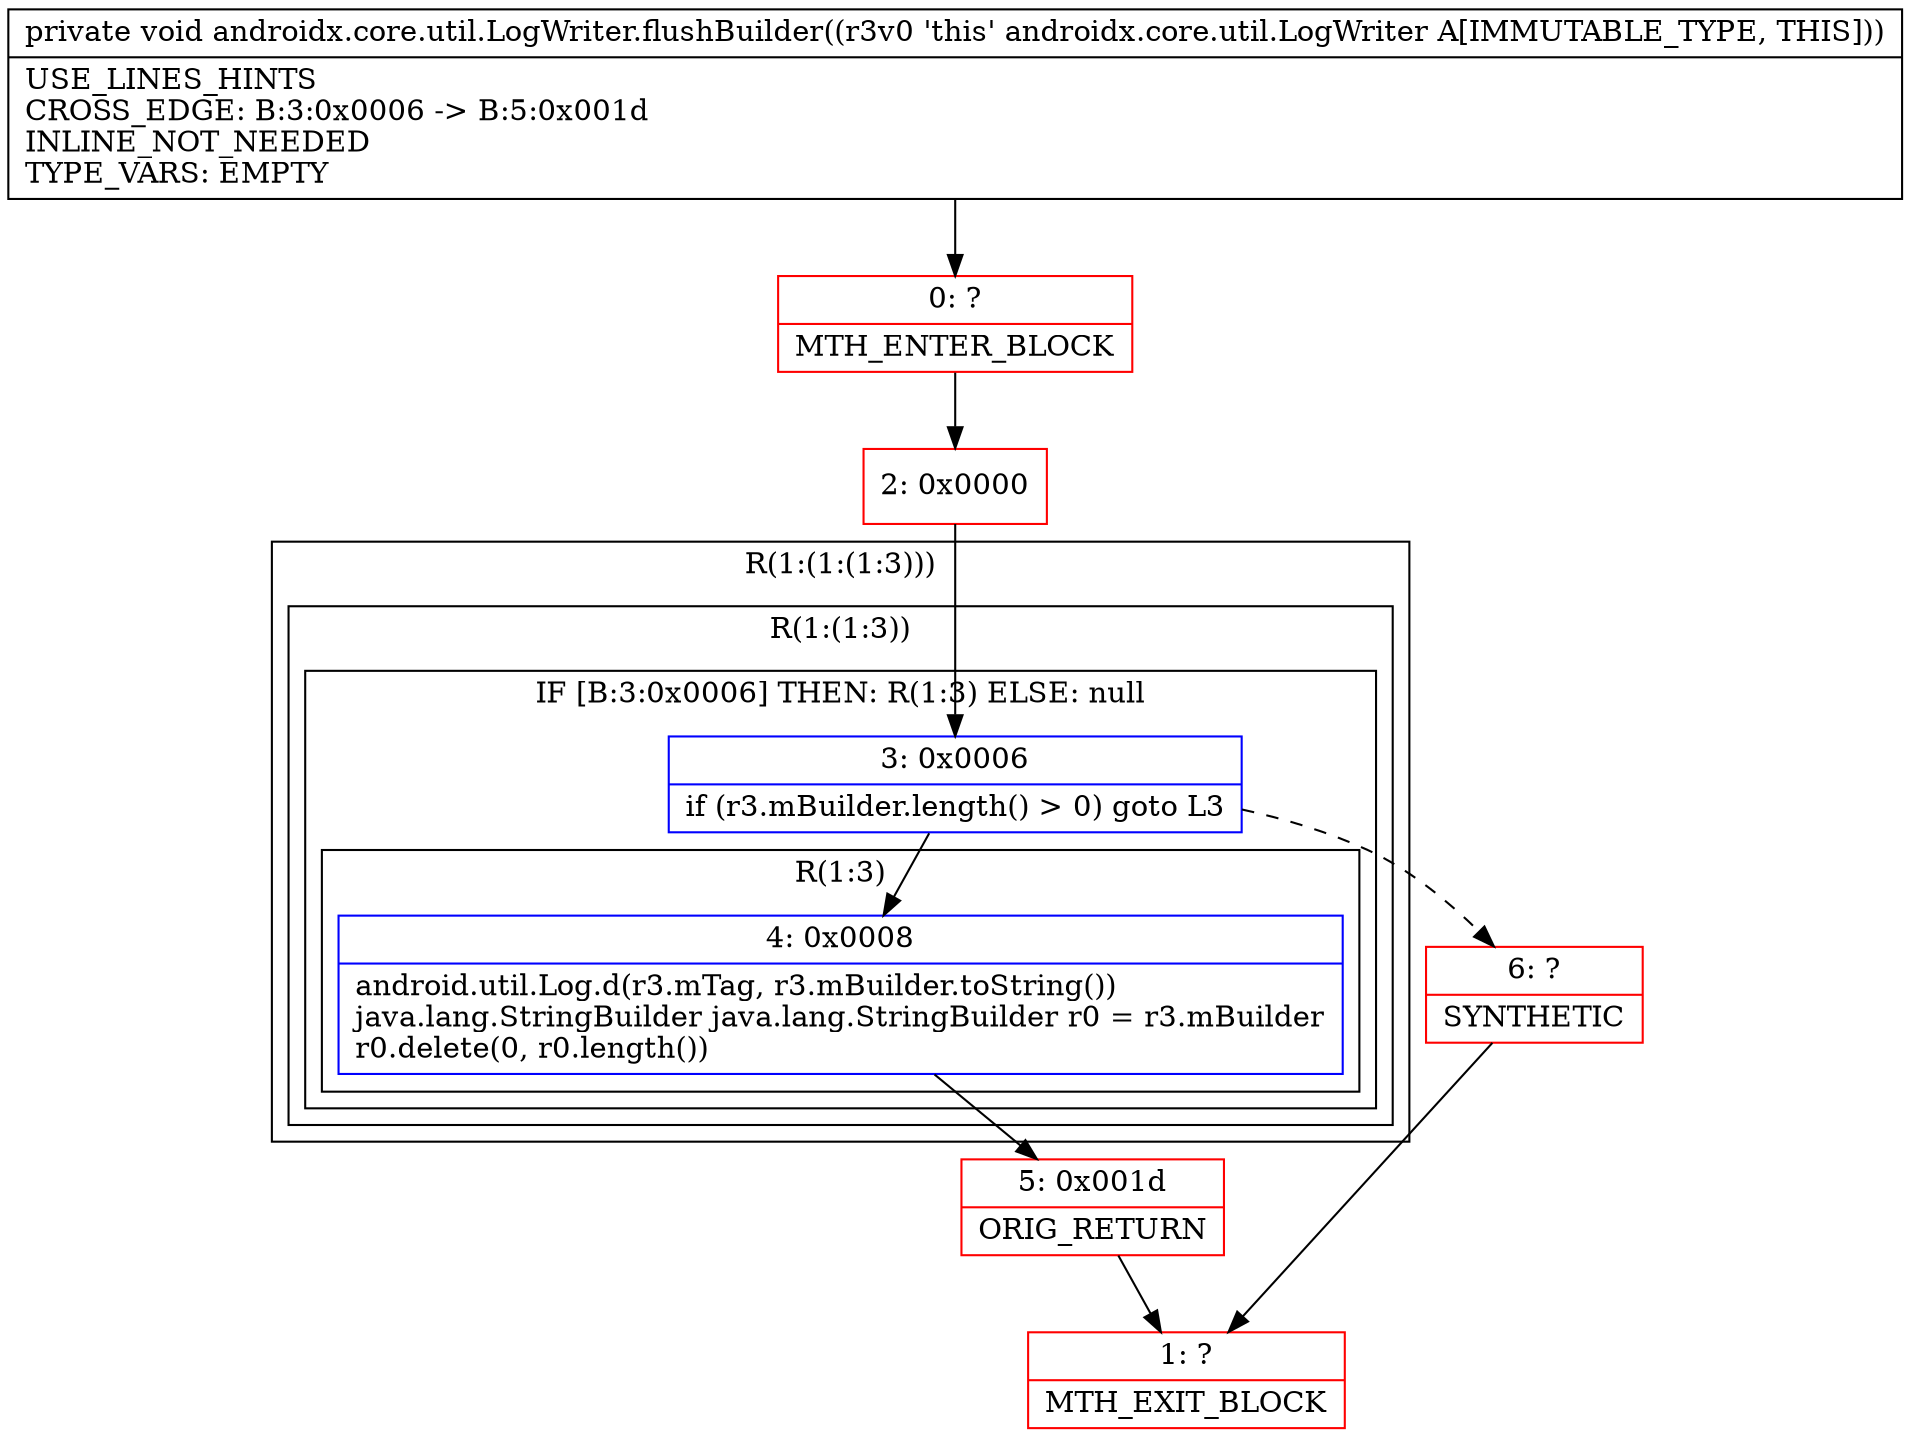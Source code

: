 digraph "CFG forandroidx.core.util.LogWriter.flushBuilder()V" {
subgraph cluster_Region_1292627273 {
label = "R(1:(1:(1:3)))";
node [shape=record,color=blue];
subgraph cluster_Region_1331471055 {
label = "R(1:(1:3))";
node [shape=record,color=blue];
subgraph cluster_IfRegion_783064906 {
label = "IF [B:3:0x0006] THEN: R(1:3) ELSE: null";
node [shape=record,color=blue];
Node_3 [shape=record,label="{3\:\ 0x0006|if (r3.mBuilder.length() \> 0) goto L3\l}"];
subgraph cluster_Region_1886209042 {
label = "R(1:3)";
node [shape=record,color=blue];
Node_4 [shape=record,label="{4\:\ 0x0008|android.util.Log.d(r3.mTag, r3.mBuilder.toString())\ljava.lang.StringBuilder java.lang.StringBuilder r0 = r3.mBuilder\lr0.delete(0, r0.length())\l}"];
}
}
}
}
Node_0 [shape=record,color=red,label="{0\:\ ?|MTH_ENTER_BLOCK\l}"];
Node_2 [shape=record,color=red,label="{2\:\ 0x0000}"];
Node_5 [shape=record,color=red,label="{5\:\ 0x001d|ORIG_RETURN\l}"];
Node_1 [shape=record,color=red,label="{1\:\ ?|MTH_EXIT_BLOCK\l}"];
Node_6 [shape=record,color=red,label="{6\:\ ?|SYNTHETIC\l}"];
MethodNode[shape=record,label="{private void androidx.core.util.LogWriter.flushBuilder((r3v0 'this' androidx.core.util.LogWriter A[IMMUTABLE_TYPE, THIS]))  | USE_LINES_HINTS\lCROSS_EDGE: B:3:0x0006 \-\> B:5:0x001d\lINLINE_NOT_NEEDED\lTYPE_VARS: EMPTY\l}"];
MethodNode -> Node_0;Node_3 -> Node_4;
Node_3 -> Node_6[style=dashed];
Node_4 -> Node_5;
Node_0 -> Node_2;
Node_2 -> Node_3;
Node_5 -> Node_1;
Node_6 -> Node_1;
}

